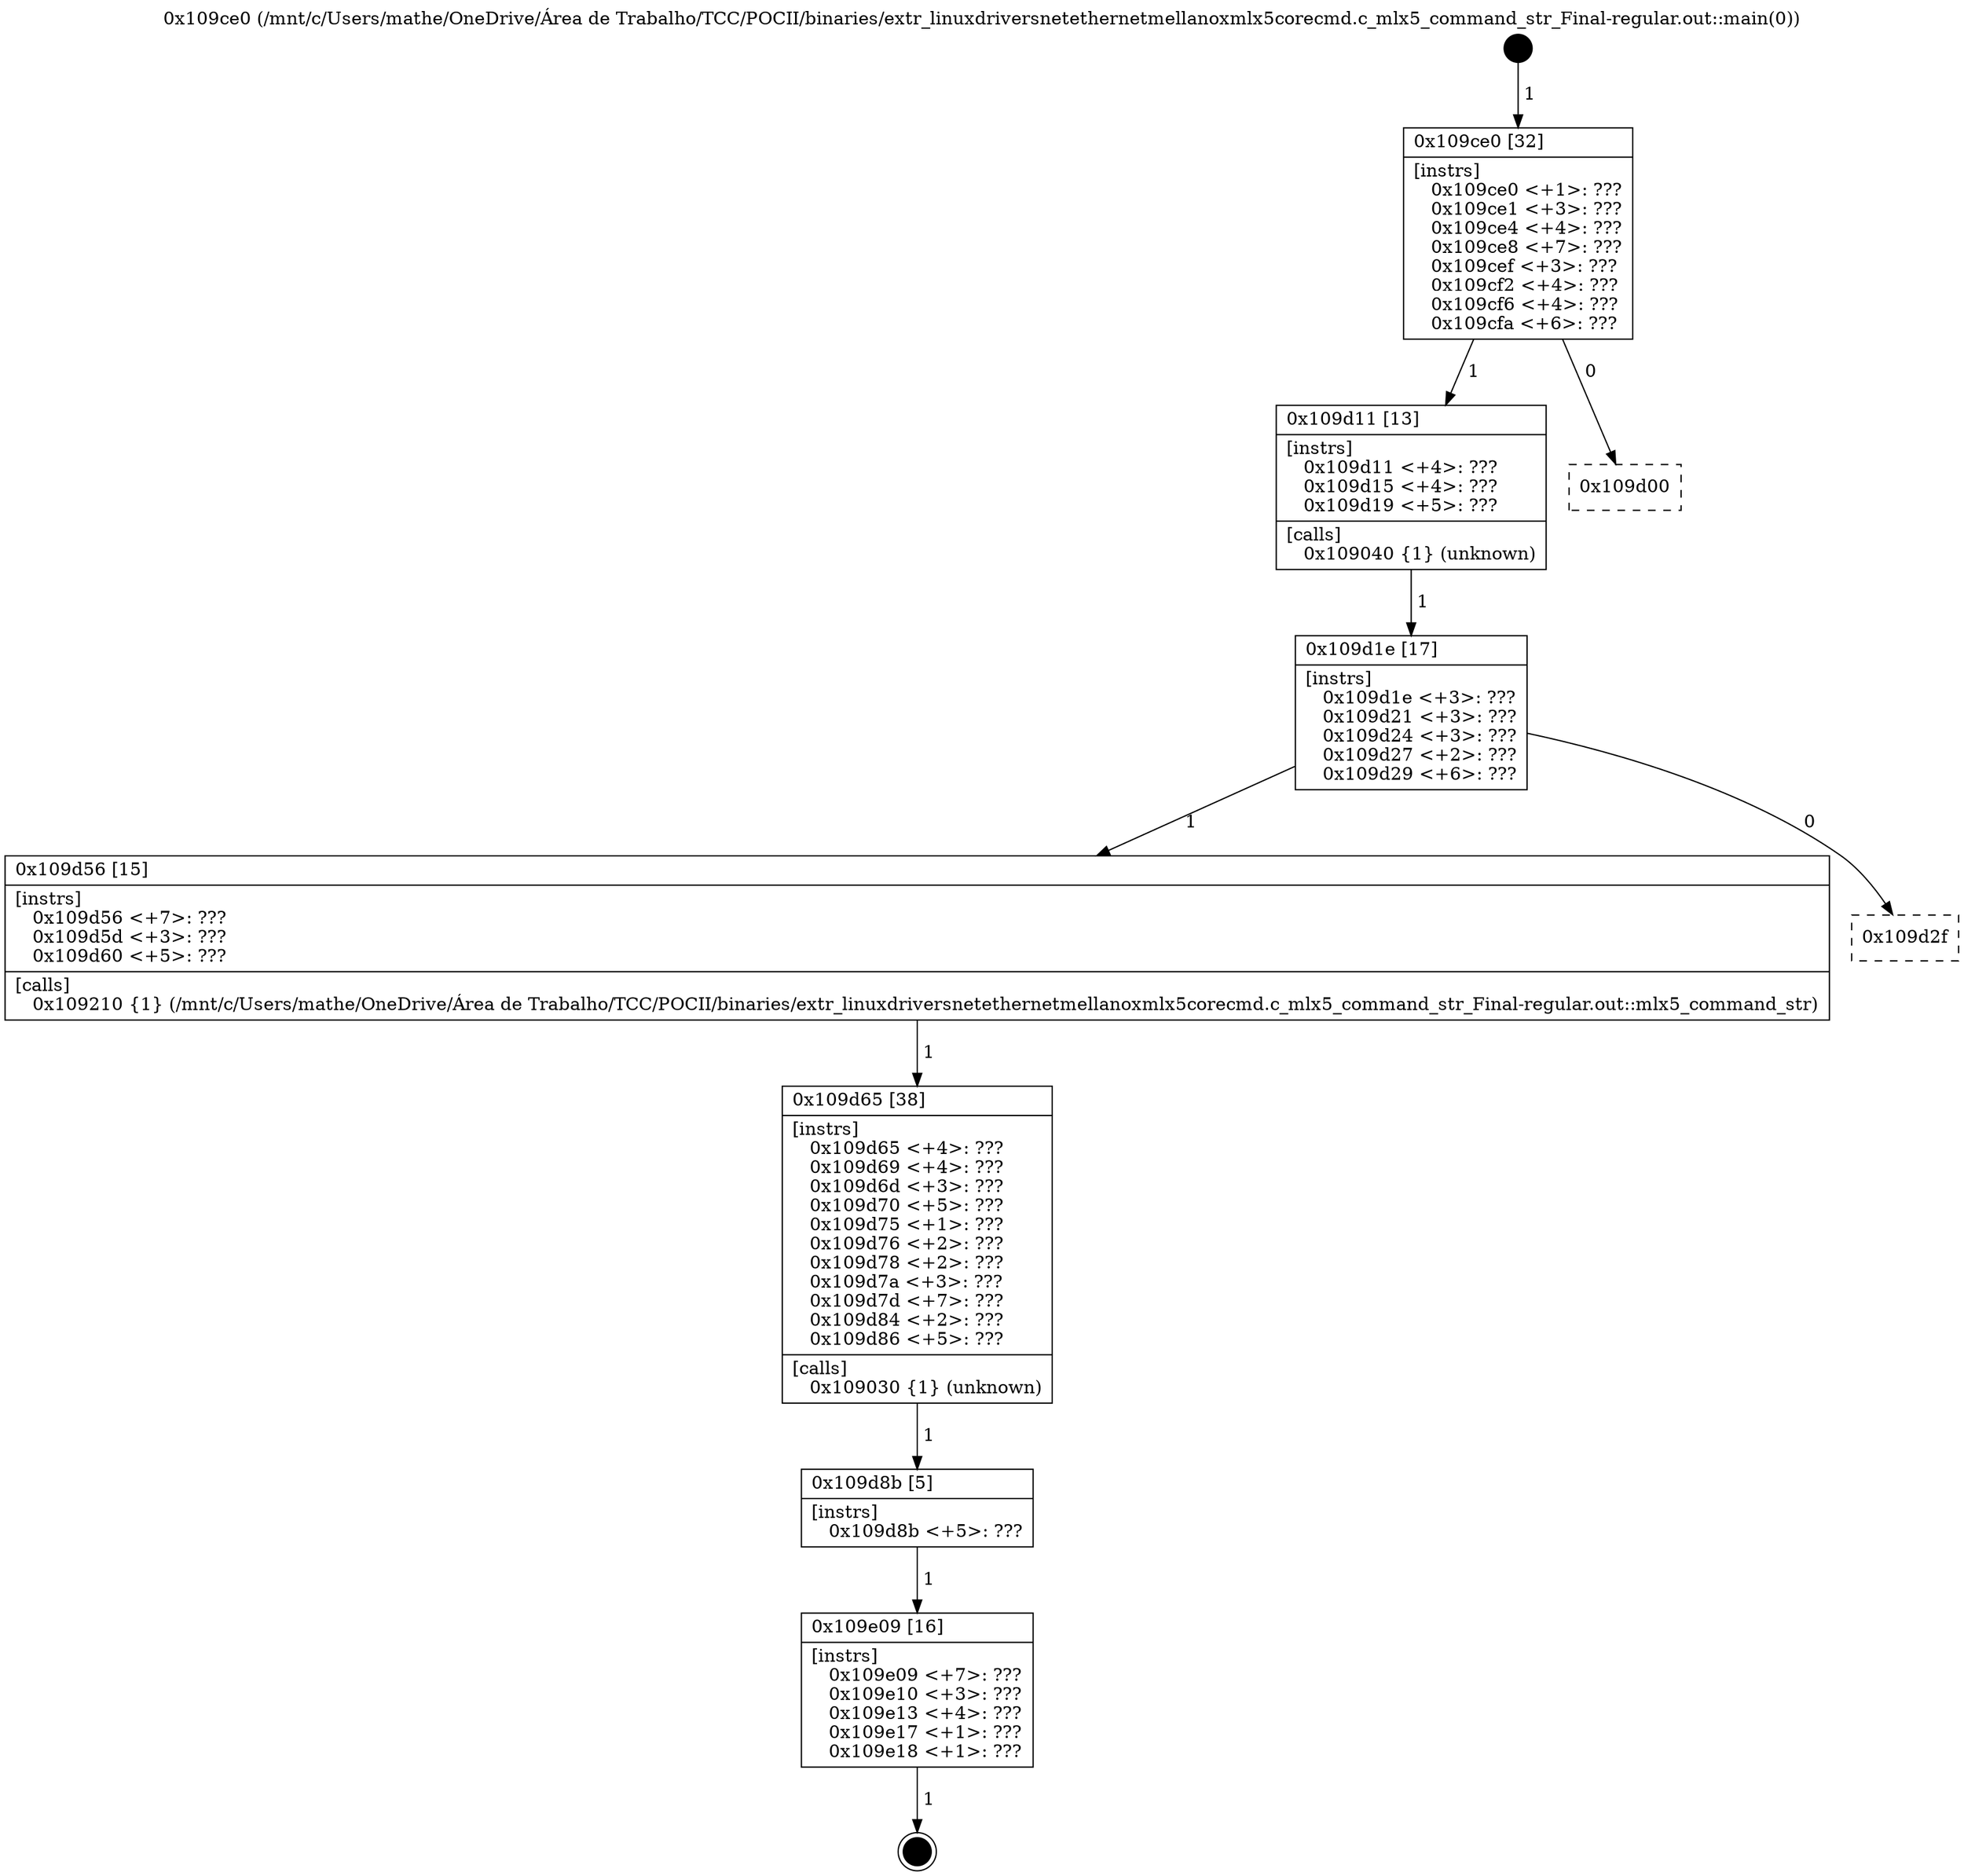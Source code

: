 digraph "0x109ce0" {
  label = "0x109ce0 (/mnt/c/Users/mathe/OneDrive/Área de Trabalho/TCC/POCII/binaries/extr_linuxdriversnetethernetmellanoxmlx5corecmd.c_mlx5_command_str_Final-regular.out::main(0))"
  labelloc = "t"
  node[shape=record]

  Entry [label="",width=0.3,height=0.3,shape=circle,fillcolor=black,style=filled]
  "0x109ce0" [label="{
     0x109ce0 [32]\l
     | [instrs]\l
     &nbsp;&nbsp;0x109ce0 \<+1\>: ???\l
     &nbsp;&nbsp;0x109ce1 \<+3\>: ???\l
     &nbsp;&nbsp;0x109ce4 \<+4\>: ???\l
     &nbsp;&nbsp;0x109ce8 \<+7\>: ???\l
     &nbsp;&nbsp;0x109cef \<+3\>: ???\l
     &nbsp;&nbsp;0x109cf2 \<+4\>: ???\l
     &nbsp;&nbsp;0x109cf6 \<+4\>: ???\l
     &nbsp;&nbsp;0x109cfa \<+6\>: ???\l
  }"]
  "0x109d11" [label="{
     0x109d11 [13]\l
     | [instrs]\l
     &nbsp;&nbsp;0x109d11 \<+4\>: ???\l
     &nbsp;&nbsp;0x109d15 \<+4\>: ???\l
     &nbsp;&nbsp;0x109d19 \<+5\>: ???\l
     | [calls]\l
     &nbsp;&nbsp;0x109040 \{1\} (unknown)\l
  }"]
  "0x109d00" [label="{
     0x109d00\l
  }", style=dashed]
  "0x109d1e" [label="{
     0x109d1e [17]\l
     | [instrs]\l
     &nbsp;&nbsp;0x109d1e \<+3\>: ???\l
     &nbsp;&nbsp;0x109d21 \<+3\>: ???\l
     &nbsp;&nbsp;0x109d24 \<+3\>: ???\l
     &nbsp;&nbsp;0x109d27 \<+2\>: ???\l
     &nbsp;&nbsp;0x109d29 \<+6\>: ???\l
  }"]
  "0x109d56" [label="{
     0x109d56 [15]\l
     | [instrs]\l
     &nbsp;&nbsp;0x109d56 \<+7\>: ???\l
     &nbsp;&nbsp;0x109d5d \<+3\>: ???\l
     &nbsp;&nbsp;0x109d60 \<+5\>: ???\l
     | [calls]\l
     &nbsp;&nbsp;0x109210 \{1\} (/mnt/c/Users/mathe/OneDrive/Área de Trabalho/TCC/POCII/binaries/extr_linuxdriversnetethernetmellanoxmlx5corecmd.c_mlx5_command_str_Final-regular.out::mlx5_command_str)\l
  }"]
  "0x109d2f" [label="{
     0x109d2f\l
  }", style=dashed]
  "0x109d65" [label="{
     0x109d65 [38]\l
     | [instrs]\l
     &nbsp;&nbsp;0x109d65 \<+4\>: ???\l
     &nbsp;&nbsp;0x109d69 \<+4\>: ???\l
     &nbsp;&nbsp;0x109d6d \<+3\>: ???\l
     &nbsp;&nbsp;0x109d70 \<+5\>: ???\l
     &nbsp;&nbsp;0x109d75 \<+1\>: ???\l
     &nbsp;&nbsp;0x109d76 \<+2\>: ???\l
     &nbsp;&nbsp;0x109d78 \<+2\>: ???\l
     &nbsp;&nbsp;0x109d7a \<+3\>: ???\l
     &nbsp;&nbsp;0x109d7d \<+7\>: ???\l
     &nbsp;&nbsp;0x109d84 \<+2\>: ???\l
     &nbsp;&nbsp;0x109d86 \<+5\>: ???\l
     | [calls]\l
     &nbsp;&nbsp;0x109030 \{1\} (unknown)\l
  }"]
  "0x109d8b" [label="{
     0x109d8b [5]\l
     | [instrs]\l
     &nbsp;&nbsp;0x109d8b \<+5\>: ???\l
  }"]
  "0x109e09" [label="{
     0x109e09 [16]\l
     | [instrs]\l
     &nbsp;&nbsp;0x109e09 \<+7\>: ???\l
     &nbsp;&nbsp;0x109e10 \<+3\>: ???\l
     &nbsp;&nbsp;0x109e13 \<+4\>: ???\l
     &nbsp;&nbsp;0x109e17 \<+1\>: ???\l
     &nbsp;&nbsp;0x109e18 \<+1\>: ???\l
  }"]
  Exit [label="",width=0.3,height=0.3,shape=circle,fillcolor=black,style=filled,peripheries=2]
  Entry -> "0x109ce0" [label=" 1"]
  "0x109ce0" -> "0x109d11" [label=" 1"]
  "0x109ce0" -> "0x109d00" [label=" 0"]
  "0x109d11" -> "0x109d1e" [label=" 1"]
  "0x109d1e" -> "0x109d56" [label=" 1"]
  "0x109d1e" -> "0x109d2f" [label=" 0"]
  "0x109d56" -> "0x109d65" [label=" 1"]
  "0x109d65" -> "0x109d8b" [label=" 1"]
  "0x109d8b" -> "0x109e09" [label=" 1"]
  "0x109e09" -> Exit [label=" 1"]
}
